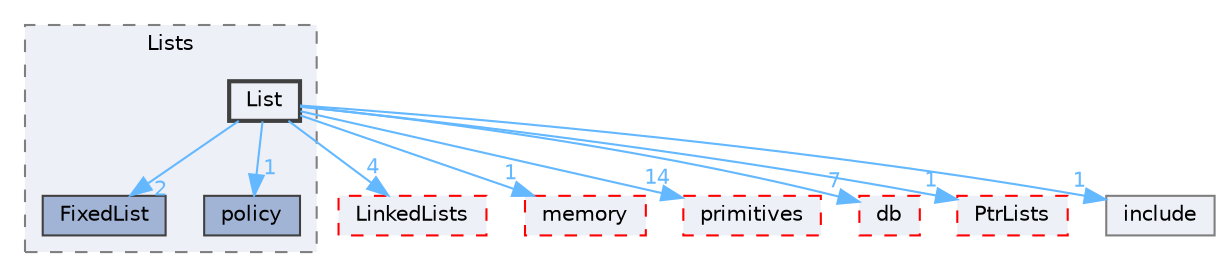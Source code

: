 digraph "src/OpenFOAM/containers/Lists/List"
{
 // LATEX_PDF_SIZE
  bgcolor="transparent";
  edge [fontname=Helvetica,fontsize=10,labelfontname=Helvetica,labelfontsize=10];
  node [fontname=Helvetica,fontsize=10,shape=box,height=0.2,width=0.4];
  compound=true
  subgraph clusterdir_f87fe3b02e96c330e8a853ff310f1666 {
    graph [ bgcolor="#edf0f7", pencolor="grey50", label="Lists", fontname=Helvetica,fontsize=10 style="filled,dashed", URL="dir_f87fe3b02e96c330e8a853ff310f1666.html",tooltip=""]
  dir_8ae708bd051dd27b69149ee282cd159a [label="FixedList", fillcolor="#a2b4d6", color="grey25", style="filled", URL="dir_8ae708bd051dd27b69149ee282cd159a.html",tooltip=""];
  dir_fff9e5dae23cb6fc4266c90f66cb0b18 [label="policy", fillcolor="#a2b4d6", color="grey25", style="filled", URL="dir_fff9e5dae23cb6fc4266c90f66cb0b18.html",tooltip=""];
  dir_03aa4c8470f056a9cdca8307712625bf [label="List", fillcolor="#edf0f7", color="grey25", style="filled,bold", URL="dir_03aa4c8470f056a9cdca8307712625bf.html",tooltip=""];
  }
  dir_1ceeb2d59d8f320bd70a3a0eeca6c137 [label="LinkedLists", fillcolor="#edf0f7", color="red", style="filled,dashed", URL="dir_1ceeb2d59d8f320bd70a3a0eeca6c137.html",tooltip=""];
  dir_385a22dcc2f7120acb0f1a7a832b3b8d [label="memory", fillcolor="#edf0f7", color="red", style="filled,dashed", URL="dir_385a22dcc2f7120acb0f1a7a832b3b8d.html",tooltip=""];
  dir_3e50f45338116b169052b428016851aa [label="primitives", fillcolor="#edf0f7", color="red", style="filled,dashed", URL="dir_3e50f45338116b169052b428016851aa.html",tooltip=""];
  dir_63c634f7a7cfd679ac26c67fb30fc32f [label="db", fillcolor="#edf0f7", color="red", style="filled,dashed", URL="dir_63c634f7a7cfd679ac26c67fb30fc32f.html",tooltip=""];
  dir_c1da495c294d17e72ea15f67e347e9c2 [label="PtrLists", fillcolor="#edf0f7", color="red", style="filled,dashed", URL="dir_c1da495c294d17e72ea15f67e347e9c2.html",tooltip=""];
  dir_e954e9f5966bc1c681a414ec8bd0ee15 [label="include", fillcolor="#edf0f7", color="grey50", style="filled", URL="dir_e954e9f5966bc1c681a414ec8bd0ee15.html",tooltip=""];
  dir_03aa4c8470f056a9cdca8307712625bf->dir_1ceeb2d59d8f320bd70a3a0eeca6c137 [headlabel="4", labeldistance=1.5 headhref="dir_002234_002218.html" href="dir_002234_002218.html" color="steelblue1" fontcolor="steelblue1"];
  dir_03aa4c8470f056a9cdca8307712625bf->dir_385a22dcc2f7120acb0f1a7a832b3b8d [headlabel="1", labeldistance=1.5 headhref="dir_002234_002352.html" href="dir_002234_002352.html" color="steelblue1" fontcolor="steelblue1"];
  dir_03aa4c8470f056a9cdca8307712625bf->dir_3e50f45338116b169052b428016851aa [headlabel="14", labeldistance=1.5 headhref="dir_002234_003069.html" href="dir_002234_003069.html" color="steelblue1" fontcolor="steelblue1"];
  dir_03aa4c8470f056a9cdca8307712625bf->dir_63c634f7a7cfd679ac26c67fb30fc32f [headlabel="7", labeldistance=1.5 headhref="dir_002234_000817.html" href="dir_002234_000817.html" color="steelblue1" fontcolor="steelblue1"];
  dir_03aa4c8470f056a9cdca8307712625bf->dir_8ae708bd051dd27b69149ee282cd159a [headlabel="2", labeldistance=1.5 headhref="dir_002234_001409.html" href="dir_002234_001409.html" color="steelblue1" fontcolor="steelblue1"];
  dir_03aa4c8470f056a9cdca8307712625bf->dir_c1da495c294d17e72ea15f67e347e9c2 [headlabel="1", labeldistance=1.5 headhref="dir_002234_003122.html" href="dir_002234_003122.html" color="steelblue1" fontcolor="steelblue1"];
  dir_03aa4c8470f056a9cdca8307712625bf->dir_e954e9f5966bc1c681a414ec8bd0ee15 [headlabel="1", labeldistance=1.5 headhref="dir_002234_001804.html" href="dir_002234_001804.html" color="steelblue1" fontcolor="steelblue1"];
  dir_03aa4c8470f056a9cdca8307712625bf->dir_fff9e5dae23cb6fc4266c90f66cb0b18 [headlabel="1", labeldistance=1.5 headhref="dir_002234_002972.html" href="dir_002234_002972.html" color="steelblue1" fontcolor="steelblue1"];
}
